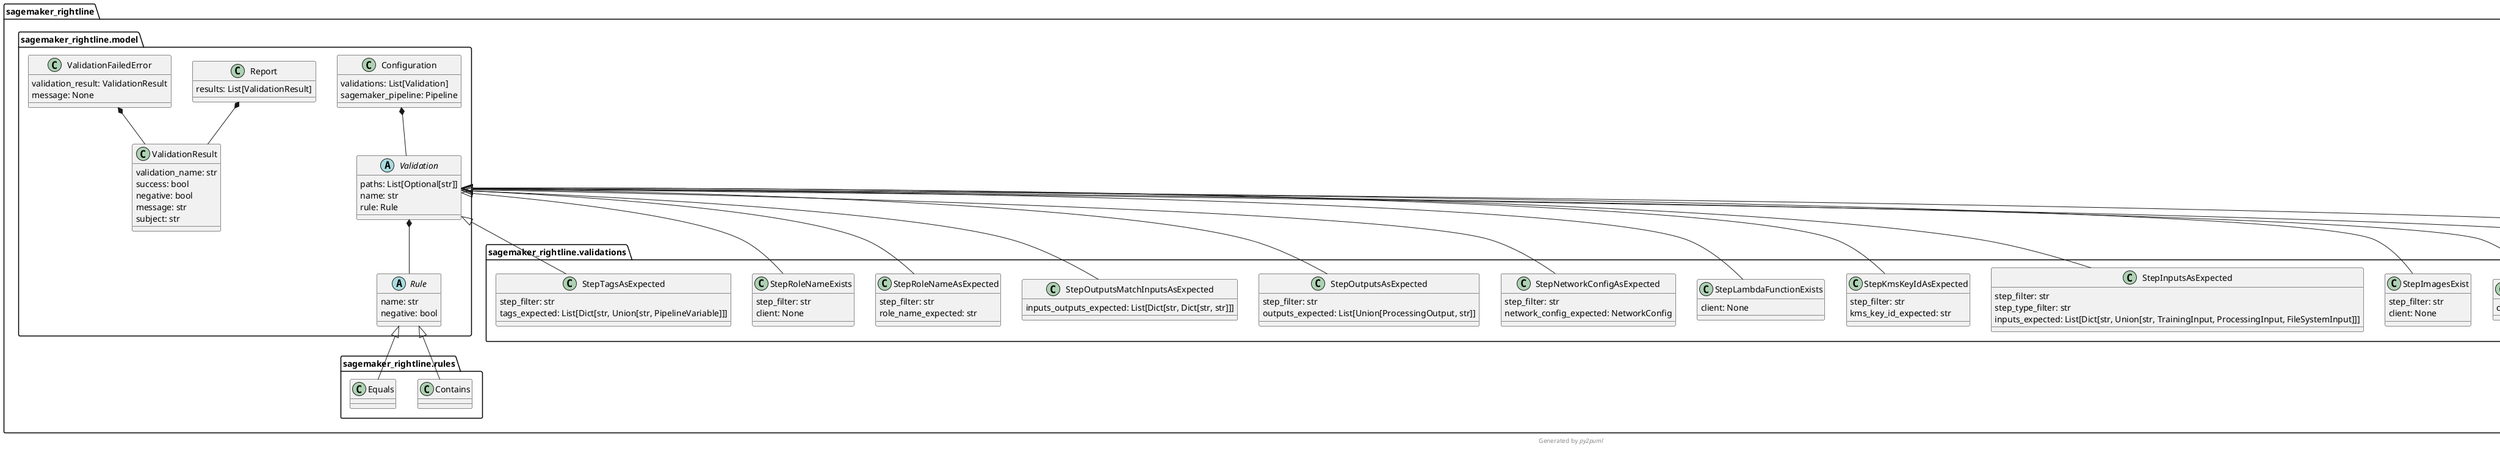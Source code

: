 @startuml sagemaker_rightline
namespace sagemaker_rightline {
  namespace model {}
  namespace rules {}
  namespace validations {}
}
class sagemaker_rightline.model.Configuration {
  validations: List[Validation]
  sagemaker_pipeline: Pipeline
}
class sagemaker_rightline.model.Report {
  results: List[ValidationResult]
}
abstract class sagemaker_rightline.model.Rule {
  name: str
  negative: bool
}
abstract class sagemaker_rightline.model.Validation {
  paths: List[Optional[str]]
  name: str
  rule: Rule
}
class sagemaker_rightline.model.ValidationFailedError {
  validation_result: ValidationResult
  message: None
}
class sagemaker_rightline.model.ValidationResult {
  validation_name: str
  success: bool
  negative: bool
  message: str
  subject: str
}
class sagemaker_rightline.rules.Contains {
}
class sagemaker_rightline.rules.Equals {
}
class sagemaker_rightline.validations.ContainerImage {
  uri: str
}
class sagemaker_rightline.validations.PipelineParametersAsExpected {
  parameters_expected: List[Parameter]
  ignore_default_value: bool
}
class sagemaker_rightline.validations.PipelineProcessingStepsIONamesUnique {
}
class sagemaker_rightline.validations.StepCallbackSqsQueueExists {
  client: None
}
class sagemaker_rightline.validations.StepImagesExist {
  step_filter: str
  client: None
}
class sagemaker_rightline.validations.StepInputsAsExpected {
  step_filter: str
  step_type_filter: str
  inputs_expected: List[Dict[str, Union[str, TrainingInput, ProcessingInput, FileSystemInput]]]
}
class sagemaker_rightline.validations.StepKmsKeyIdAsExpected {
  step_filter: str
  kms_key_id_expected: str
}
class sagemaker_rightline.validations.StepLambdaFunctionExists {
  client: None
}
class sagemaker_rightline.validations.StepNetworkConfigAsExpected {
  step_filter: str
  network_config_expected: NetworkConfig
}
class sagemaker_rightline.validations.StepOutputsAsExpected {
  step_filter: str
  outputs_expected: List[Union[ProcessingOutput, str]]
}
class sagemaker_rightline.validations.StepOutputsMatchInputsAsExpected {
  inputs_outputs_expected: List[Dict[str, Dict[str, str]]]
}
class sagemaker_rightline.validations.StepRoleNameAsExpected {
  step_filter: str
  role_name_expected: str
}
class sagemaker_rightline.validations.StepRoleNameExists {
  step_filter: str
  client: None
}
class sagemaker_rightline.validations.StepTagsAsExpected {
  step_filter: str
  tags_expected: List[Dict[str, Union[str, PipelineVariable]]]
}
sagemaker_rightline.model.Configuration *-- sagemaker_rightline.model.Validation
sagemaker_rightline.model.Report *-- sagemaker_rightline.model.ValidationResult
sagemaker_rightline.model.Validation *-- sagemaker_rightline.model.Rule
sagemaker_rightline.model.ValidationFailedError *-- sagemaker_rightline.model.ValidationResult
sagemaker_rightline.model.Rule <|-- sagemaker_rightline.rules.Contains
sagemaker_rightline.model.Rule <|-- sagemaker_rightline.rules.Equals
sagemaker_rightline.model.Validation <|-- sagemaker_rightline.validations.PipelineParametersAsExpected
sagemaker_rightline.model.Validation <|-- sagemaker_rightline.validations.PipelineProcessingStepsIONamesUnique
sagemaker_rightline.model.Validation <|-- sagemaker_rightline.validations.StepCallbackSqsQueueExists
sagemaker_rightline.model.Validation <|-- sagemaker_rightline.validations.StepImagesExist
sagemaker_rightline.model.Validation <|-- sagemaker_rightline.validations.StepInputsAsExpected
sagemaker_rightline.model.Validation <|-- sagemaker_rightline.validations.StepKmsKeyIdAsExpected
sagemaker_rightline.model.Validation <|-- sagemaker_rightline.validations.StepLambdaFunctionExists
sagemaker_rightline.model.Validation <|-- sagemaker_rightline.validations.StepNetworkConfigAsExpected
sagemaker_rightline.model.Validation <|-- sagemaker_rightline.validations.StepOutputsAsExpected
sagemaker_rightline.model.Validation <|-- sagemaker_rightline.validations.StepOutputsMatchInputsAsExpected
sagemaker_rightline.model.Validation <|-- sagemaker_rightline.validations.StepRoleNameAsExpected
sagemaker_rightline.model.Validation <|-- sagemaker_rightline.validations.StepRoleNameExists
sagemaker_rightline.model.Validation <|-- sagemaker_rightline.validations.StepTagsAsExpected
footer Generated by //py2puml//
@enduml

